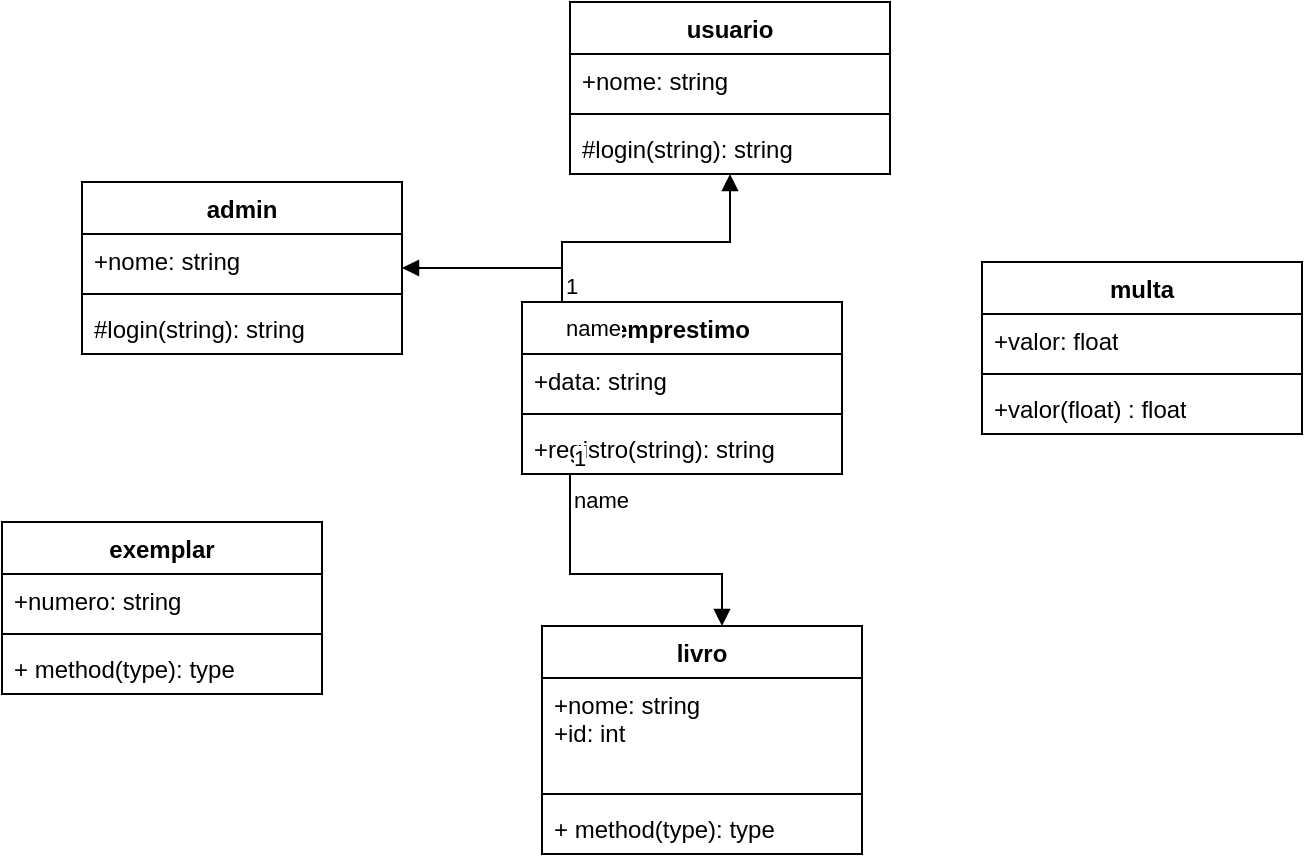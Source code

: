 <mxfile version="24.4.14" type="github">
  <diagram name="Página-1" id="qMYL60UKQ--ixu7GS7xh">
    <mxGraphModel dx="954" dy="616" grid="1" gridSize="10" guides="1" tooltips="1" connect="1" arrows="1" fold="1" page="1" pageScale="1" pageWidth="827" pageHeight="1169" math="0" shadow="0">
      <root>
        <mxCell id="0" />
        <mxCell id="1" parent="0" />
        <mxCell id="iWFAQ07_-A3jQqwcuFN4-1" value="livro" style="swimlane;fontStyle=1;align=center;verticalAlign=top;childLayout=stackLayout;horizontal=1;startSize=26;horizontalStack=0;resizeParent=1;resizeParentMax=0;resizeLast=0;collapsible=1;marginBottom=0;whiteSpace=wrap;html=1;" vertex="1" parent="1">
          <mxGeometry x="320" y="422" width="160" height="114" as="geometry" />
        </mxCell>
        <mxCell id="iWFAQ07_-A3jQqwcuFN4-2" value="+nome: string&lt;div&gt;+id: int&lt;/div&gt;" style="text;strokeColor=none;fillColor=none;align=left;verticalAlign=top;spacingLeft=4;spacingRight=4;overflow=hidden;rotatable=0;points=[[0,0.5],[1,0.5]];portConstraint=eastwest;whiteSpace=wrap;html=1;" vertex="1" parent="iWFAQ07_-A3jQqwcuFN4-1">
          <mxGeometry y="26" width="160" height="54" as="geometry" />
        </mxCell>
        <mxCell id="iWFAQ07_-A3jQqwcuFN4-3" value="" style="line;strokeWidth=1;fillColor=none;align=left;verticalAlign=middle;spacingTop=-1;spacingLeft=3;spacingRight=3;rotatable=0;labelPosition=right;points=[];portConstraint=eastwest;strokeColor=inherit;" vertex="1" parent="iWFAQ07_-A3jQqwcuFN4-1">
          <mxGeometry y="80" width="160" height="8" as="geometry" />
        </mxCell>
        <mxCell id="iWFAQ07_-A3jQqwcuFN4-4" value="+ method(type): type" style="text;strokeColor=none;fillColor=none;align=left;verticalAlign=top;spacingLeft=4;spacingRight=4;overflow=hidden;rotatable=0;points=[[0,0.5],[1,0.5]];portConstraint=eastwest;whiteSpace=wrap;html=1;" vertex="1" parent="iWFAQ07_-A3jQqwcuFN4-1">
          <mxGeometry y="88" width="160" height="26" as="geometry" />
        </mxCell>
        <mxCell id="iWFAQ07_-A3jQqwcuFN4-5" value="admin" style="swimlane;fontStyle=1;align=center;verticalAlign=top;childLayout=stackLayout;horizontal=1;startSize=26;horizontalStack=0;resizeParent=1;resizeParentMax=0;resizeLast=0;collapsible=1;marginBottom=0;whiteSpace=wrap;html=1;" vertex="1" parent="1">
          <mxGeometry x="90" y="200" width="160" height="86" as="geometry" />
        </mxCell>
        <mxCell id="iWFAQ07_-A3jQqwcuFN4-6" value="+nome: string" style="text;strokeColor=none;fillColor=none;align=left;verticalAlign=top;spacingLeft=4;spacingRight=4;overflow=hidden;rotatable=0;points=[[0,0.5],[1,0.5]];portConstraint=eastwest;whiteSpace=wrap;html=1;" vertex="1" parent="iWFAQ07_-A3jQqwcuFN4-5">
          <mxGeometry y="26" width="160" height="26" as="geometry" />
        </mxCell>
        <mxCell id="iWFAQ07_-A3jQqwcuFN4-7" value="" style="line;strokeWidth=1;fillColor=none;align=left;verticalAlign=middle;spacingTop=-1;spacingLeft=3;spacingRight=3;rotatable=0;labelPosition=right;points=[];portConstraint=eastwest;strokeColor=inherit;" vertex="1" parent="iWFAQ07_-A3jQqwcuFN4-5">
          <mxGeometry y="52" width="160" height="8" as="geometry" />
        </mxCell>
        <mxCell id="iWFAQ07_-A3jQqwcuFN4-8" value="#login(string): string" style="text;strokeColor=none;fillColor=none;align=left;verticalAlign=top;spacingLeft=4;spacingRight=4;overflow=hidden;rotatable=0;points=[[0,0.5],[1,0.5]];portConstraint=eastwest;whiteSpace=wrap;html=1;" vertex="1" parent="iWFAQ07_-A3jQqwcuFN4-5">
          <mxGeometry y="60" width="160" height="26" as="geometry" />
        </mxCell>
        <mxCell id="iWFAQ07_-A3jQqwcuFN4-13" value="emprestimo" style="swimlane;fontStyle=1;align=center;verticalAlign=top;childLayout=stackLayout;horizontal=1;startSize=26;horizontalStack=0;resizeParent=1;resizeParentMax=0;resizeLast=0;collapsible=1;marginBottom=0;whiteSpace=wrap;html=1;" vertex="1" parent="1">
          <mxGeometry x="310" y="260" width="160" height="86" as="geometry" />
        </mxCell>
        <mxCell id="iWFAQ07_-A3jQqwcuFN4-14" value="+data: string" style="text;strokeColor=none;fillColor=none;align=left;verticalAlign=top;spacingLeft=4;spacingRight=4;overflow=hidden;rotatable=0;points=[[0,0.5],[1,0.5]];portConstraint=eastwest;whiteSpace=wrap;html=1;" vertex="1" parent="iWFAQ07_-A3jQqwcuFN4-13">
          <mxGeometry y="26" width="160" height="26" as="geometry" />
        </mxCell>
        <mxCell id="iWFAQ07_-A3jQqwcuFN4-15" value="" style="line;strokeWidth=1;fillColor=none;align=left;verticalAlign=middle;spacingTop=-1;spacingLeft=3;spacingRight=3;rotatable=0;labelPosition=right;points=[];portConstraint=eastwest;strokeColor=inherit;" vertex="1" parent="iWFAQ07_-A3jQqwcuFN4-13">
          <mxGeometry y="52" width="160" height="8" as="geometry" />
        </mxCell>
        <mxCell id="iWFAQ07_-A3jQqwcuFN4-16" value="+registro(string): string" style="text;strokeColor=none;fillColor=none;align=left;verticalAlign=top;spacingLeft=4;spacingRight=4;overflow=hidden;rotatable=0;points=[[0,0.5],[1,0.5]];portConstraint=eastwest;whiteSpace=wrap;html=1;" vertex="1" parent="iWFAQ07_-A3jQqwcuFN4-13">
          <mxGeometry y="60" width="160" height="26" as="geometry" />
        </mxCell>
        <mxCell id="iWFAQ07_-A3jQqwcuFN4-17" value="usuario" style="swimlane;fontStyle=1;align=center;verticalAlign=top;childLayout=stackLayout;horizontal=1;startSize=26;horizontalStack=0;resizeParent=1;resizeParentMax=0;resizeLast=0;collapsible=1;marginBottom=0;whiteSpace=wrap;html=1;" vertex="1" parent="1">
          <mxGeometry x="334" y="110" width="160" height="86" as="geometry" />
        </mxCell>
        <mxCell id="iWFAQ07_-A3jQqwcuFN4-18" value="+nome: string" style="text;strokeColor=none;fillColor=none;align=left;verticalAlign=top;spacingLeft=4;spacingRight=4;overflow=hidden;rotatable=0;points=[[0,0.5],[1,0.5]];portConstraint=eastwest;whiteSpace=wrap;html=1;" vertex="1" parent="iWFAQ07_-A3jQqwcuFN4-17">
          <mxGeometry y="26" width="160" height="26" as="geometry" />
        </mxCell>
        <mxCell id="iWFAQ07_-A3jQqwcuFN4-19" value="" style="line;strokeWidth=1;fillColor=none;align=left;verticalAlign=middle;spacingTop=-1;spacingLeft=3;spacingRight=3;rotatable=0;labelPosition=right;points=[];portConstraint=eastwest;strokeColor=inherit;" vertex="1" parent="iWFAQ07_-A3jQqwcuFN4-17">
          <mxGeometry y="52" width="160" height="8" as="geometry" />
        </mxCell>
        <mxCell id="iWFAQ07_-A3jQqwcuFN4-20" value="#login(string): string" style="text;strokeColor=none;fillColor=none;align=left;verticalAlign=top;spacingLeft=4;spacingRight=4;overflow=hidden;rotatable=0;points=[[0,0.5],[1,0.5]];portConstraint=eastwest;whiteSpace=wrap;html=1;" vertex="1" parent="iWFAQ07_-A3jQqwcuFN4-17">
          <mxGeometry y="60" width="160" height="26" as="geometry" />
        </mxCell>
        <mxCell id="iWFAQ07_-A3jQqwcuFN4-27" value="name" style="endArrow=block;endFill=1;html=1;edgeStyle=orthogonalEdgeStyle;align=left;verticalAlign=top;rounded=0;" edge="1" parent="1" source="iWFAQ07_-A3jQqwcuFN4-13" target="iWFAQ07_-A3jQqwcuFN4-1">
          <mxGeometry x="-1" relative="1" as="geometry">
            <mxPoint x="334" y="346" as="sourcePoint" />
            <mxPoint x="494" y="346" as="targetPoint" />
            <Array as="points">
              <mxPoint x="334" y="396" />
              <mxPoint x="410" y="396" />
            </Array>
          </mxGeometry>
        </mxCell>
        <mxCell id="iWFAQ07_-A3jQqwcuFN4-28" value="1" style="edgeLabel;resizable=0;html=1;align=left;verticalAlign=bottom;" connectable="0" vertex="1" parent="iWFAQ07_-A3jQqwcuFN4-27">
          <mxGeometry x="-1" relative="1" as="geometry" />
        </mxCell>
        <mxCell id="iWFAQ07_-A3jQqwcuFN4-29" value="name" style="endArrow=block;endFill=1;html=1;edgeStyle=orthogonalEdgeStyle;align=left;verticalAlign=top;rounded=0;" edge="1" parent="1" source="iWFAQ07_-A3jQqwcuFN4-13" target="iWFAQ07_-A3jQqwcuFN4-5">
          <mxGeometry x="-1" relative="1" as="geometry">
            <mxPoint x="310" y="250" as="sourcePoint" />
            <mxPoint x="490" y="320" as="targetPoint" />
            <Array as="points">
              <mxPoint x="330" y="243" />
            </Array>
          </mxGeometry>
        </mxCell>
        <mxCell id="iWFAQ07_-A3jQqwcuFN4-30" value="1" style="edgeLabel;resizable=0;html=1;align=left;verticalAlign=bottom;" connectable="0" vertex="1" parent="iWFAQ07_-A3jQqwcuFN4-29">
          <mxGeometry x="-1" relative="1" as="geometry" />
        </mxCell>
        <mxCell id="iWFAQ07_-A3jQqwcuFN4-31" value="name" style="endArrow=block;endFill=1;html=1;edgeStyle=orthogonalEdgeStyle;align=left;verticalAlign=top;rounded=0;" edge="1" parent="1" source="iWFAQ07_-A3jQqwcuFN4-13" target="iWFAQ07_-A3jQqwcuFN4-17">
          <mxGeometry x="-1" relative="1" as="geometry">
            <mxPoint x="400" y="240" as="sourcePoint" />
            <mxPoint x="490" y="320" as="targetPoint" />
            <Array as="points">
              <mxPoint x="330" y="230" />
              <mxPoint x="414" y="230" />
            </Array>
          </mxGeometry>
        </mxCell>
        <mxCell id="iWFAQ07_-A3jQqwcuFN4-32" value="1" style="edgeLabel;resizable=0;html=1;align=left;verticalAlign=bottom;" connectable="0" vertex="1" parent="iWFAQ07_-A3jQqwcuFN4-31">
          <mxGeometry x="-1" relative="1" as="geometry" />
        </mxCell>
        <mxCell id="iWFAQ07_-A3jQqwcuFN4-33" value="multa&lt;div&gt;&lt;br&gt;&lt;/div&gt;" style="swimlane;fontStyle=1;align=center;verticalAlign=top;childLayout=stackLayout;horizontal=1;startSize=26;horizontalStack=0;resizeParent=1;resizeParentMax=0;resizeLast=0;collapsible=1;marginBottom=0;whiteSpace=wrap;html=1;" vertex="1" parent="1">
          <mxGeometry x="540" y="240" width="160" height="86" as="geometry" />
        </mxCell>
        <mxCell id="iWFAQ07_-A3jQqwcuFN4-34" value="+valor: float" style="text;strokeColor=none;fillColor=none;align=left;verticalAlign=top;spacingLeft=4;spacingRight=4;overflow=hidden;rotatable=0;points=[[0,0.5],[1,0.5]];portConstraint=eastwest;whiteSpace=wrap;html=1;" vertex="1" parent="iWFAQ07_-A3jQqwcuFN4-33">
          <mxGeometry y="26" width="160" height="26" as="geometry" />
        </mxCell>
        <mxCell id="iWFAQ07_-A3jQqwcuFN4-35" value="" style="line;strokeWidth=1;fillColor=none;align=left;verticalAlign=middle;spacingTop=-1;spacingLeft=3;spacingRight=3;rotatable=0;labelPosition=right;points=[];portConstraint=eastwest;strokeColor=inherit;" vertex="1" parent="iWFAQ07_-A3jQqwcuFN4-33">
          <mxGeometry y="52" width="160" height="8" as="geometry" />
        </mxCell>
        <mxCell id="iWFAQ07_-A3jQqwcuFN4-36" value="+valor(float) : float" style="text;strokeColor=none;fillColor=none;align=left;verticalAlign=top;spacingLeft=4;spacingRight=4;overflow=hidden;rotatable=0;points=[[0,0.5],[1,0.5]];portConstraint=eastwest;whiteSpace=wrap;html=1;" vertex="1" parent="iWFAQ07_-A3jQqwcuFN4-33">
          <mxGeometry y="60" width="160" height="26" as="geometry" />
        </mxCell>
        <mxCell id="iWFAQ07_-A3jQqwcuFN4-38" value="exemplar" style="swimlane;fontStyle=1;align=center;verticalAlign=top;childLayout=stackLayout;horizontal=1;startSize=26;horizontalStack=0;resizeParent=1;resizeParentMax=0;resizeLast=0;collapsible=1;marginBottom=0;whiteSpace=wrap;html=1;" vertex="1" parent="1">
          <mxGeometry x="50" y="370" width="160" height="86" as="geometry" />
        </mxCell>
        <mxCell id="iWFAQ07_-A3jQqwcuFN4-39" value="+numero: string" style="text;strokeColor=none;fillColor=none;align=left;verticalAlign=top;spacingLeft=4;spacingRight=4;overflow=hidden;rotatable=0;points=[[0,0.5],[1,0.5]];portConstraint=eastwest;whiteSpace=wrap;html=1;" vertex="1" parent="iWFAQ07_-A3jQqwcuFN4-38">
          <mxGeometry y="26" width="160" height="26" as="geometry" />
        </mxCell>
        <mxCell id="iWFAQ07_-A3jQqwcuFN4-40" value="" style="line;strokeWidth=1;fillColor=none;align=left;verticalAlign=middle;spacingTop=-1;spacingLeft=3;spacingRight=3;rotatable=0;labelPosition=right;points=[];portConstraint=eastwest;strokeColor=inherit;" vertex="1" parent="iWFAQ07_-A3jQqwcuFN4-38">
          <mxGeometry y="52" width="160" height="8" as="geometry" />
        </mxCell>
        <mxCell id="iWFAQ07_-A3jQqwcuFN4-41" value="+ method(type): type" style="text;strokeColor=none;fillColor=none;align=left;verticalAlign=top;spacingLeft=4;spacingRight=4;overflow=hidden;rotatable=0;points=[[0,0.5],[1,0.5]];portConstraint=eastwest;whiteSpace=wrap;html=1;" vertex="1" parent="iWFAQ07_-A3jQqwcuFN4-38">
          <mxGeometry y="60" width="160" height="26" as="geometry" />
        </mxCell>
      </root>
    </mxGraphModel>
  </diagram>
</mxfile>
